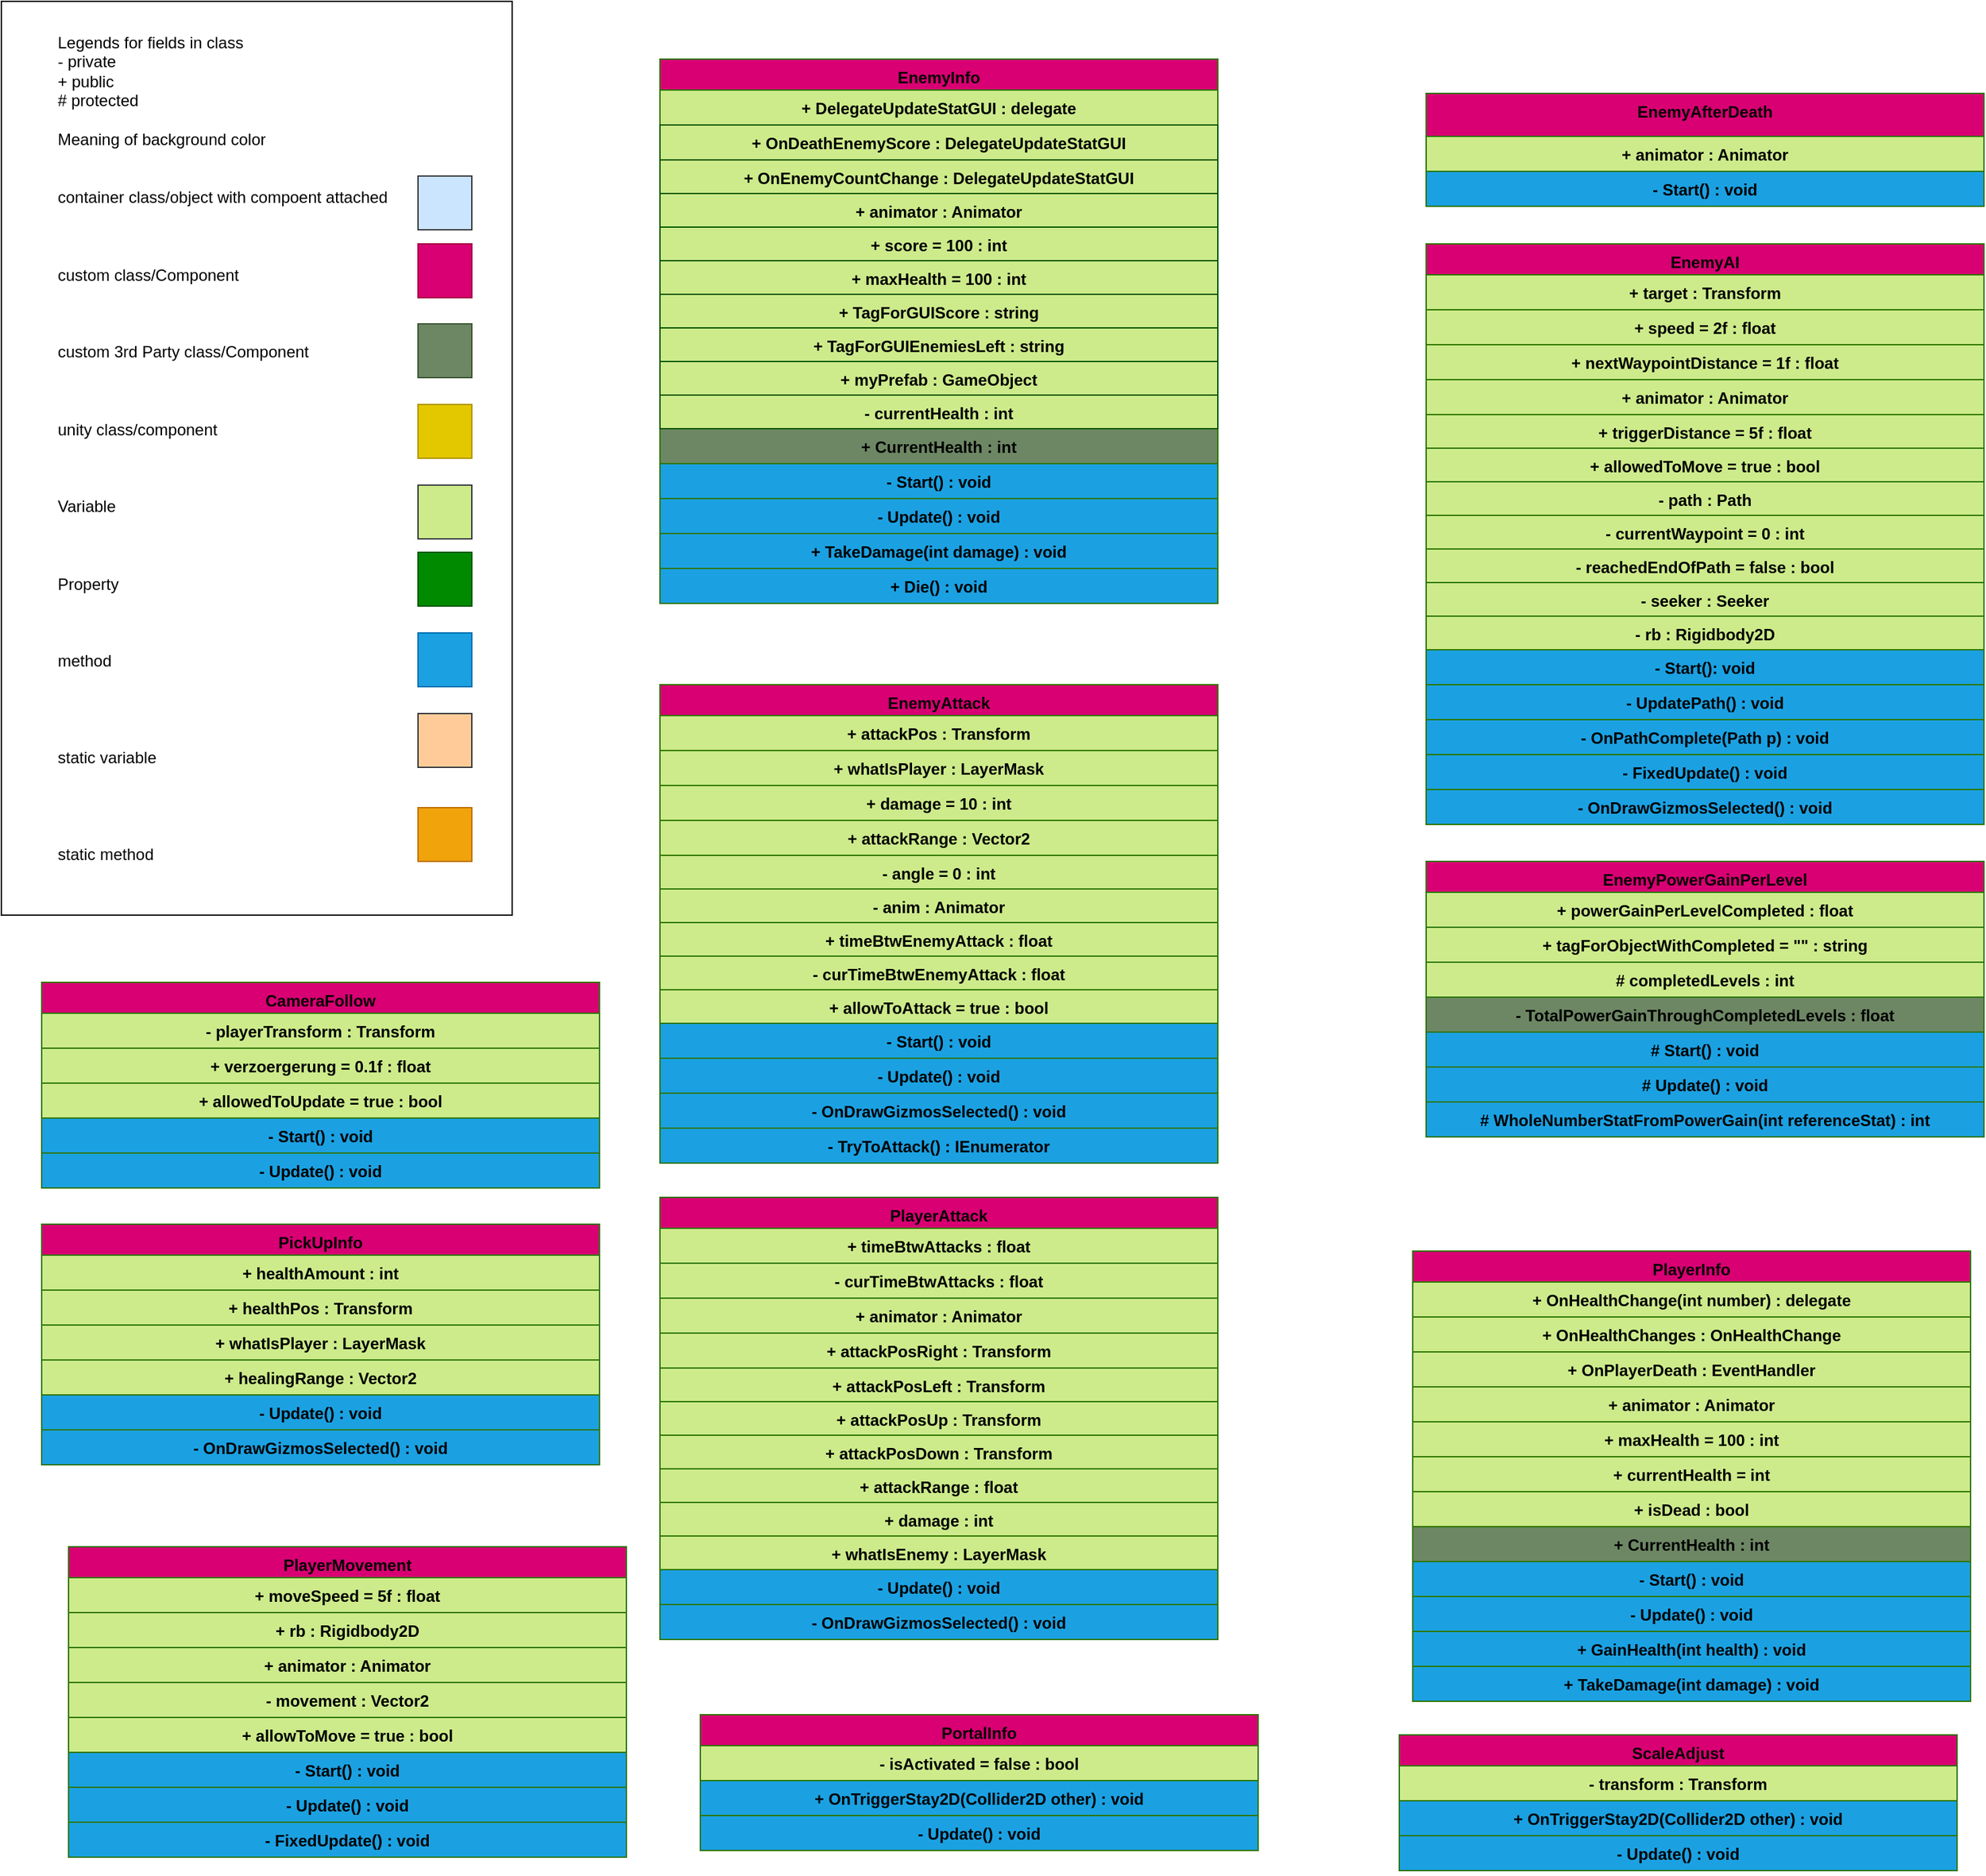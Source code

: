 <mxfile version="13.3.9" type="device"><diagram id="C5RBs43oDa-KdzZeNtuy" name="Page-1"><mxGraphModel dx="1422" dy="822" grid="1" gridSize="10" guides="1" tooltips="1" connect="1" arrows="1" fold="1" page="1" pageScale="1" pageWidth="827" pageHeight="1169" math="0" shadow="0"><root><mxCell id="WIyWlLk6GJQsqaUBKTNV-0"/><mxCell id="WIyWlLk6GJQsqaUBKTNV-1" parent="WIyWlLk6GJQsqaUBKTNV-0"/><mxCell id="g12nD_s7neF1TPHQe0_h-0" value="&lt;blockquote style=&quot;margin: 0 0 0 40px ; border: none ; padding: 0px&quot;&gt;&lt;div&gt;&lt;span&gt;Legends for fields in class&lt;/span&gt;&lt;/div&gt;&lt;div&gt;&lt;span&gt;- private&lt;/span&gt;&lt;/div&gt;&lt;div&gt;&lt;span&gt;+ public&lt;/span&gt;&lt;/div&gt;&lt;div&gt;&lt;span&gt;# protected&lt;/span&gt;&lt;/div&gt;&lt;div&gt;&lt;span&gt;&lt;br&gt;&lt;/span&gt;&lt;/div&gt;&lt;div&gt;&lt;span&gt;Meaning of background color&lt;/span&gt;&lt;/div&gt;&lt;div&gt;&lt;span&gt;&lt;br&gt;&lt;/span&gt;&lt;/div&gt;&lt;div&gt;&lt;br&gt;&lt;/div&gt;&lt;div&gt;container class/object with compoent attached&lt;/div&gt;&lt;div&gt;&lt;span&gt;&lt;br&gt;&lt;/span&gt;&lt;/div&gt;&lt;div&gt;&lt;span&gt;&lt;br&gt;&lt;/span&gt;&lt;/div&gt;&lt;div&gt;&lt;span&gt;&lt;br&gt;&lt;/span&gt;&lt;/div&gt;&lt;div&gt;&lt;span&gt;custom class/Component&lt;/span&gt;&lt;/div&gt;&lt;div&gt;&lt;span&gt;&lt;br&gt;&lt;/span&gt;&lt;/div&gt;&lt;div&gt;&lt;span&gt;&lt;br&gt;&lt;/span&gt;&lt;/div&gt;&lt;div&gt;&lt;span&gt;&lt;br&gt;&lt;/span&gt;&lt;/div&gt;&lt;div&gt;&lt;span&gt;custom 3rd Party class/Component&lt;/span&gt;&lt;/div&gt;&lt;div&gt;&lt;span&gt;&lt;br&gt;&lt;/span&gt;&lt;/div&gt;&lt;div&gt;&lt;span&gt;&lt;br&gt;&lt;/span&gt;&lt;/div&gt;&lt;div&gt;&lt;span&gt;&lt;br&gt;&lt;/span&gt;&lt;/div&gt;&lt;div&gt;&lt;span&gt;unity class/component&lt;/span&gt;&lt;/div&gt;&lt;div&gt;&lt;span&gt;&lt;br&gt;&lt;/span&gt;&lt;/div&gt;&lt;div&gt;&lt;span&gt;&lt;br&gt;&lt;/span&gt;&lt;/div&gt;&lt;div&gt;&lt;span&gt;&lt;br&gt;&lt;/span&gt;&lt;/div&gt;&lt;div&gt;&lt;span&gt;Variable&lt;/span&gt;&lt;/div&gt;&lt;div&gt;&lt;span&gt;&lt;br&gt;&lt;/span&gt;&lt;/div&gt;&lt;div&gt;&lt;span&gt;&lt;br&gt;&lt;/span&gt;&lt;/div&gt;&lt;div&gt;&lt;span&gt;&lt;br&gt;&lt;/span&gt;&lt;/div&gt;&lt;div&gt;&lt;span&gt;Property&lt;/span&gt;&lt;/div&gt;&lt;div&gt;&lt;span&gt;&lt;br&gt;&lt;/span&gt;&lt;/div&gt;&lt;div&gt;&lt;span&gt;&lt;br&gt;&lt;/span&gt;&lt;/div&gt;&lt;div&gt;&lt;span&gt;&lt;br&gt;&lt;/span&gt;&lt;/div&gt;&lt;div&gt;&lt;span&gt;method&lt;/span&gt;&lt;/div&gt;&lt;div&gt;&lt;span&gt;&lt;br&gt;&lt;/span&gt;&lt;/div&gt;&lt;div&gt;&lt;span&gt;&lt;br&gt;&lt;/span&gt;&lt;/div&gt;&lt;div&gt;&lt;span&gt;&lt;br&gt;&lt;/span&gt;&lt;/div&gt;&lt;div&gt;&lt;span&gt;&lt;br&gt;&lt;/span&gt;&lt;/div&gt;&lt;div&gt;static variable&lt;/div&gt;&lt;div&gt;&lt;br&gt;&lt;/div&gt;&lt;div&gt;&lt;br&gt;&lt;/div&gt;&lt;div&gt;&lt;br&gt;&lt;/div&gt;&lt;div&gt;&lt;br&gt;&lt;/div&gt;&lt;div&gt;&lt;span&gt;static method&lt;/span&gt;&lt;/div&gt;&lt;/blockquote&gt;&lt;div&gt;&lt;br&gt;&lt;/div&gt;" style="rounded=0;whiteSpace=wrap;html=1;align=left;" parent="WIyWlLk6GJQsqaUBKTNV-1" vertex="1"><mxGeometry x="30" y="40" width="380" height="680" as="geometry"/></mxCell><mxCell id="g12nD_s7neF1TPHQe0_h-1" value="" style="rounded=0;whiteSpace=wrap;html=1;fillColor=#d80073;strokeColor=#A50040;fontColor=#ffffff;" parent="WIyWlLk6GJQsqaUBKTNV-1" vertex="1"><mxGeometry x="340" y="220.5" width="40" height="40" as="geometry"/></mxCell><mxCell id="g12nD_s7neF1TPHQe0_h-2" value="" style="rounded=0;whiteSpace=wrap;html=1;fillColor=#cdeb8b;strokeColor=#36393d;" parent="WIyWlLk6GJQsqaUBKTNV-1" vertex="1"><mxGeometry x="340" y="400" width="40" height="40" as="geometry"/></mxCell><mxCell id="g12nD_s7neF1TPHQe0_h-3" value="" style="rounded=0;whiteSpace=wrap;html=1;fillColor=#008a00;strokeColor=#005700;fontColor=#ffffff;" parent="WIyWlLk6GJQsqaUBKTNV-1" vertex="1"><mxGeometry x="340" y="450" width="40" height="40" as="geometry"/></mxCell><mxCell id="g12nD_s7neF1TPHQe0_h-4" value="" style="rounded=0;whiteSpace=wrap;html=1;fillColor=#1ba1e2;strokeColor=#006EAF;fontColor=#ffffff;" parent="WIyWlLk6GJQsqaUBKTNV-1" vertex="1"><mxGeometry x="340" y="510" width="40" height="40" as="geometry"/></mxCell><mxCell id="g12nD_s7neF1TPHQe0_h-5" value="" style="rounded=0;whiteSpace=wrap;html=1;fillColor=#ffcc99;strokeColor=#36393d;" parent="WIyWlLk6GJQsqaUBKTNV-1" vertex="1"><mxGeometry x="340" y="570" width="40" height="40" as="geometry"/></mxCell><mxCell id="g12nD_s7neF1TPHQe0_h-6" value="" style="rounded=0;whiteSpace=wrap;html=1;fillColor=#f0a30a;strokeColor=#BD7000;fontColor=#ffffff;" parent="WIyWlLk6GJQsqaUBKTNV-1" vertex="1"><mxGeometry x="340" y="640" width="40" height="40" as="geometry"/></mxCell><mxCell id="g12nD_s7neF1TPHQe0_h-9" value="" style="rounded=0;whiteSpace=wrap;html=1;fillColor=#6D8764;strokeColor=#3A5431;fontColor=#ffffff;" parent="WIyWlLk6GJQsqaUBKTNV-1" vertex="1"><mxGeometry x="340" y="280" width="40" height="40" as="geometry"/></mxCell><mxCell id="g12nD_s7neF1TPHQe0_h-10" value="" style="rounded=0;whiteSpace=wrap;html=1;fillColor=#e3c800;strokeColor=#B09500;fontColor=#ffffff;" parent="WIyWlLk6GJQsqaUBKTNV-1" vertex="1"><mxGeometry x="340" y="340" width="40" height="40" as="geometry"/></mxCell><mxCell id="g12nD_s7neF1TPHQe0_h-11" value="" style="rounded=0;whiteSpace=wrap;html=1;fillColor=#cce5ff;strokeColor=#36393d;" parent="WIyWlLk6GJQsqaUBKTNV-1" vertex="1"><mxGeometry x="340" y="170" width="40" height="40" as="geometry"/></mxCell><mxCell id="g12nD_s7neF1TPHQe0_h-20" value="Atttached to&amp;nbsp;" style="edgeStyle=orthogonalEdgeStyle;rounded=0;orthogonalLoop=1;jettySize=auto;html=1;exitX=0.5;exitY=0;exitDx=0;exitDy=0;fontColor=#000000;align=center;verticalAlign=top;" parent="WIyWlLk6GJQsqaUBKTNV-1" edge="1"><mxGeometry relative="1" as="geometry"><mxPoint x="540" y="190" as="sourcePoint"/></mxGeometry></mxCell><mxCell id="g12nD_s7neF1TPHQe0_h-32" value="Atttached to&amp;nbsp;" style="edgeStyle=orthogonalEdgeStyle;rounded=0;orthogonalLoop=1;jettySize=auto;html=1;entryX=0.813;entryY=1;entryDx=0;entryDy=0;entryPerimeter=0;fontColor=#000000;align=center;verticalAlign=top;" parent="WIyWlLk6GJQsqaUBKTNV-1" edge="1"><mxGeometry relative="1" as="geometry"><Array as="points"><mxPoint x="750" y="145"/><mxPoint x="680" y="145"/></Array><mxPoint x="750" y="200" as="sourcePoint"/></mxGeometry></mxCell><mxCell id="-wp-ch0PzZDuyKG5N9SE-5" value="EnemyInfo" style="swimlane;fontStyle=1;childLayout=stackLayout;horizontal=1;fillColor=#D80073;horizontalStack=0;resizeParent=1;resizeParentMax=0;resizeLast=0;collapsible=1;marginBottom=0;fontColor=#000000;align=center;verticalAlign=top;strokeColor=#2D7600;gradientColor=none;spacingLeft=4;spacingRight=4;" parent="WIyWlLk6GJQsqaUBKTNV-1" vertex="1"><mxGeometry x="520" y="83" width="415" height="100" as="geometry"><mxRectangle x="520" y="83" width="100" height="23" as="alternateBounds"/></mxGeometry></mxCell><mxCell id="-wp-ch0PzZDuyKG5N9SE-6" value="+ DelegateUpdateStatGUI : delegate" style="text;strokeColor=#2D7600;fillColor=#CDEB8B;align=center;verticalAlign=top;spacingLeft=4;spacingRight=4;overflow=hidden;rotatable=0;points=[[0,0.5],[1,0.5]];portConstraint=eastwest;fontColor=#000000;fontStyle=1" parent="-wp-ch0PzZDuyKG5N9SE-5" vertex="1"><mxGeometry y="23" width="415" height="26" as="geometry"/></mxCell><mxCell id="-wp-ch0PzZDuyKG5N9SE-7" value="+ OnDeathEnemyScore : DelegateUpdateStatGUI" style="text;strokeColor=#005700;fillColor=#CDEB8B;align=center;verticalAlign=top;spacingLeft=4;spacingRight=4;overflow=hidden;rotatable=0;points=[[0,0.5],[1,0.5]];portConstraint=eastwest;fontColor=#000000;fontStyle=1" parent="-wp-ch0PzZDuyKG5N9SE-5" vertex="1"><mxGeometry y="49" width="415" height="26" as="geometry"/></mxCell><mxCell id="-wp-ch0PzZDuyKG5N9SE-8" value="+ OnEnemyCountChange : DelegateUpdateStatGUI" style="text;strokeColor=#005700;fillColor=#CDEB8B;align=center;verticalAlign=top;spacingLeft=4;spacingRight=4;overflow=hidden;rotatable=0;points=[[0,0.5],[1,0.5]];portConstraint=eastwest;fontColor=#000000;fontStyle=1" parent="-wp-ch0PzZDuyKG5N9SE-5" vertex="1"><mxGeometry y="75" width="415" height="25" as="geometry"/></mxCell><mxCell id="-wp-ch0PzZDuyKG5N9SE-9" value="+ CurrentHealth : int" style="text;strokeColor=#2D7600;align=center;verticalAlign=top;spacingLeft=4;spacingRight=4;overflow=hidden;rotatable=0;points=[[0,0.5],[1,0.5]];portConstraint=eastwest;fontColor=#000000;fontStyle=1;fillColor=#6D8764;" parent="WIyWlLk6GJQsqaUBKTNV-1" vertex="1"><mxGeometry x="520" y="358" width="415" height="26" as="geometry"/></mxCell><mxCell id="ZL1Wda4p9aBYzEAqYzsK-0" value="+ animator : Animator" style="text;strokeColor=#005700;fillColor=#CDEB8B;align=center;verticalAlign=top;spacingLeft=4;spacingRight=4;overflow=hidden;rotatable=0;points=[[0,0.5],[1,0.5]];portConstraint=eastwest;fontColor=#000000;fontStyle=1" vertex="1" parent="WIyWlLk6GJQsqaUBKTNV-1"><mxGeometry x="520" y="183" width="415" height="25" as="geometry"/></mxCell><mxCell id="ZL1Wda4p9aBYzEAqYzsK-1" value="+ score = 100 : int" style="text;strokeColor=#005700;fillColor=#CDEB8B;align=center;verticalAlign=top;spacingLeft=4;spacingRight=4;overflow=hidden;rotatable=0;points=[[0,0.5],[1,0.5]];portConstraint=eastwest;fontColor=#000000;fontStyle=1" vertex="1" parent="WIyWlLk6GJQsqaUBKTNV-1"><mxGeometry x="520" y="208" width="415" height="25" as="geometry"/></mxCell><mxCell id="-wp-ch0PzZDuyKG5N9SE-43" value="EnemyAI" style="swimlane;fontStyle=1;childLayout=stackLayout;horizontal=1;fillColor=#D80073;horizontalStack=0;resizeParent=1;resizeParentMax=0;resizeLast=0;collapsible=1;marginBottom=0;fontColor=#000000;align=center;verticalAlign=top;strokeColor=#2D7600;gradientColor=none;spacingLeft=4;spacingRight=4;" parent="WIyWlLk6GJQsqaUBKTNV-1" vertex="1"><mxGeometry x="1090" y="220.5" width="415" height="152" as="geometry"/></mxCell><mxCell id="-wp-ch0PzZDuyKG5N9SE-44" value="+ target : Transform" style="text;strokeColor=#2D7600;fillColor=#CDEB8B;align=center;verticalAlign=top;spacingLeft=4;spacingRight=4;overflow=hidden;rotatable=0;points=[[0,0.5],[1,0.5]];portConstraint=eastwest;fontColor=#000000;fontStyle=1" parent="-wp-ch0PzZDuyKG5N9SE-43" vertex="1"><mxGeometry y="23" width="415" height="26" as="geometry"/></mxCell><mxCell id="-wp-ch0PzZDuyKG5N9SE-45" value="+ speed = 2f : float" style="text;strokeColor=#2D7600;fillColor=#CDEB8B;align=center;verticalAlign=top;spacingLeft=4;spacingRight=4;overflow=hidden;rotatable=0;points=[[0,0.5],[1,0.5]];portConstraint=eastwest;fontColor=#000000;fontStyle=1" parent="-wp-ch0PzZDuyKG5N9SE-43" vertex="1"><mxGeometry y="49" width="415" height="26" as="geometry"/></mxCell><mxCell id="-wp-ch0PzZDuyKG5N9SE-49" value="+ nextWaypointDistance = 1f : float" style="text;strokeColor=#2D7600;fillColor=#CDEB8B;align=center;verticalAlign=top;spacingLeft=4;spacingRight=4;overflow=hidden;rotatable=0;points=[[0,0.5],[1,0.5]];portConstraint=eastwest;fontColor=#000000;fontStyle=1" parent="-wp-ch0PzZDuyKG5N9SE-43" vertex="1"><mxGeometry y="75" width="415" height="26" as="geometry"/></mxCell><mxCell id="-wp-ch0PzZDuyKG5N9SE-50" value="+ animator : Animator" style="text;strokeColor=#2D7600;fillColor=#CDEB8B;align=center;verticalAlign=top;spacingLeft=4;spacingRight=4;overflow=hidden;rotatable=0;points=[[0,0.5],[1,0.5]];portConstraint=eastwest;fontColor=#000000;fontStyle=1" parent="-wp-ch0PzZDuyKG5N9SE-43" vertex="1"><mxGeometry y="101" width="415" height="26" as="geometry"/></mxCell><mxCell id="-wp-ch0PzZDuyKG5N9SE-51" value="+ triggerDistance = 5f : float" style="text;strokeColor=#2D7600;fillColor=#CDEB8B;align=center;verticalAlign=top;spacingLeft=4;spacingRight=4;overflow=hidden;rotatable=0;points=[[0,0.5],[1,0.5]];portConstraint=eastwest;fontColor=#000000;fontStyle=1" parent="-wp-ch0PzZDuyKG5N9SE-43" vertex="1"><mxGeometry y="127" width="415" height="25" as="geometry"/></mxCell><mxCell id="ZL1Wda4p9aBYzEAqYzsK-2" value="+ maxHealth = 100 : int" style="text;strokeColor=#005700;fillColor=#CDEB8B;align=center;verticalAlign=top;spacingLeft=4;spacingRight=4;overflow=hidden;rotatable=0;points=[[0,0.5],[1,0.5]];portConstraint=eastwest;fontColor=#000000;fontStyle=1" vertex="1" parent="WIyWlLk6GJQsqaUBKTNV-1"><mxGeometry x="520" y="233" width="415" height="25" as="geometry"/></mxCell><mxCell id="ZL1Wda4p9aBYzEAqYzsK-3" value="+ TagForGUIScore : string" style="text;strokeColor=#005700;fillColor=#CDEB8B;align=center;verticalAlign=top;spacingLeft=4;spacingRight=4;overflow=hidden;rotatable=0;points=[[0,0.5],[1,0.5]];portConstraint=eastwest;fontColor=#000000;fontStyle=1" vertex="1" parent="WIyWlLk6GJQsqaUBKTNV-1"><mxGeometry x="520" y="258" width="415" height="25" as="geometry"/></mxCell><mxCell id="ZL1Wda4p9aBYzEAqYzsK-4" value="+ TagForGUIEnemiesLeft : string" style="text;strokeColor=#005700;fillColor=#CDEB8B;align=center;verticalAlign=top;spacingLeft=4;spacingRight=4;overflow=hidden;rotatable=0;points=[[0,0.5],[1,0.5]];portConstraint=eastwest;fontColor=#000000;fontStyle=1" vertex="1" parent="WIyWlLk6GJQsqaUBKTNV-1"><mxGeometry x="520" y="283" width="415" height="25" as="geometry"/></mxCell><mxCell id="ZL1Wda4p9aBYzEAqYzsK-5" value="+ myPrefab : GameObject" style="text;strokeColor=#005700;fillColor=#CDEB8B;align=center;verticalAlign=top;spacingLeft=4;spacingRight=4;overflow=hidden;rotatable=0;points=[[0,0.5],[1,0.5]];portConstraint=eastwest;fontColor=#000000;fontStyle=1" vertex="1" parent="WIyWlLk6GJQsqaUBKTNV-1"><mxGeometry x="520" y="308" width="415" height="25" as="geometry"/></mxCell><mxCell id="ZL1Wda4p9aBYzEAqYzsK-6" value="- currentHealth : int" style="text;strokeColor=#005700;fillColor=#CDEB8B;align=center;verticalAlign=top;spacingLeft=4;spacingRight=4;overflow=hidden;rotatable=0;points=[[0,0.5],[1,0.5]];portConstraint=eastwest;fontColor=#000000;fontStyle=1" vertex="1" parent="WIyWlLk6GJQsqaUBKTNV-1"><mxGeometry x="520" y="333" width="415" height="25" as="geometry"/></mxCell><mxCell id="ZL1Wda4p9aBYzEAqYzsK-9" value="- Start() : void" style="text;strokeColor=#2D7600;fillColor=#1BA1E2;align=center;verticalAlign=top;spacingLeft=4;spacingRight=4;overflow=hidden;rotatable=0;points=[[0,0.5],[1,0.5]];portConstraint=eastwest;fontColor=#000000;fontStyle=1" vertex="1" parent="WIyWlLk6GJQsqaUBKTNV-1"><mxGeometry x="520" y="384" width="415" height="26" as="geometry"/></mxCell><mxCell id="ZL1Wda4p9aBYzEAqYzsK-10" value="- Update() : void" style="text;strokeColor=#2D7600;fillColor=#1BA1E2;align=center;verticalAlign=top;spacingLeft=4;spacingRight=4;overflow=hidden;rotatable=0;points=[[0,0.5],[1,0.5]];portConstraint=eastwest;fontColor=#000000;fontStyle=1" vertex="1" parent="WIyWlLk6GJQsqaUBKTNV-1"><mxGeometry x="520" y="410" width="415" height="26" as="geometry"/></mxCell><mxCell id="ZL1Wda4p9aBYzEAqYzsK-11" value="+ TakeDamage(int damage) : void" style="text;strokeColor=#2D7600;fillColor=#1BA1E2;align=center;verticalAlign=top;spacingLeft=4;spacingRight=4;overflow=hidden;rotatable=0;points=[[0,0.5],[1,0.5]];portConstraint=eastwest;fontColor=#000000;fontStyle=1" vertex="1" parent="WIyWlLk6GJQsqaUBKTNV-1"><mxGeometry x="520" y="436" width="415" height="26" as="geometry"/></mxCell><mxCell id="ZL1Wda4p9aBYzEAqYzsK-12" value="+ Die() : void" style="text;strokeColor=#2D7600;fillColor=#1BA1E2;align=center;verticalAlign=top;spacingLeft=4;spacingRight=4;overflow=hidden;rotatable=0;points=[[0,0.5],[1,0.5]];portConstraint=eastwest;fontColor=#000000;fontStyle=1" vertex="1" parent="WIyWlLk6GJQsqaUBKTNV-1"><mxGeometry x="520" y="462" width="415" height="26" as="geometry"/></mxCell><object label="EnemyAfterDeath" Test="" id="-wp-ch0PzZDuyKG5N9SE-19"><mxCell style="swimlane;fontStyle=1;childLayout=stackLayout;horizontal=1;fillColor=#D80073;horizontalStack=0;resizeParent=1;resizeParentMax=0;resizeLast=0;collapsible=1;marginBottom=0;fontColor=#000000;align=center;verticalAlign=top;strokeColor=#2D7600;gradientColor=none;spacingLeft=4;spacingRight=4;startSize=32;" parent="WIyWlLk6GJQsqaUBKTNV-1" vertex="1"><mxGeometry x="1090" y="108.5" width="415" height="58" as="geometry"/></mxCell></object><mxCell id="ZL1Wda4p9aBYzEAqYzsK-13" value="+ animator : Animator" style="text;strokeColor=#2D7600;fillColor=#CDEB8B;align=center;verticalAlign=top;spacingLeft=4;spacingRight=4;overflow=hidden;rotatable=0;points=[[0,0.5],[1,0.5]];portConstraint=eastwest;fontColor=#000000;fontStyle=1" vertex="1" parent="-wp-ch0PzZDuyKG5N9SE-19"><mxGeometry y="32" width="415" height="26" as="geometry"/></mxCell><mxCell id="-wp-ch0PzZDuyKG5N9SE-20" value="- Start() : void" style="text;strokeColor=#2D7600;fillColor=#1BA1E2;align=center;verticalAlign=top;spacingLeft=4;spacingRight=4;overflow=hidden;rotatable=0;points=[[0,0.5],[1,0.5]];portConstraint=eastwest;fontColor=#000000;fontStyle=1" parent="WIyWlLk6GJQsqaUBKTNV-1" vertex="1"><mxGeometry x="1090" y="166.5" width="415" height="26" as="geometry"/></mxCell><mxCell id="-wp-ch0PzZDuyKG5N9SE-53" value="- FixedUpdate() : void" style="text;strokeColor=#2D7600;fillColor=#1BA1E2;align=center;verticalAlign=top;spacingLeft=4;spacingRight=4;overflow=hidden;rotatable=0;points=[[0,0.5],[1,0.5]];portConstraint=eastwest;fontColor=#000000;fontStyle=1" parent="WIyWlLk6GJQsqaUBKTNV-1" vertex="1"><mxGeometry x="1090" y="600.5" width="415" height="26" as="geometry"/></mxCell><mxCell id="ZL1Wda4p9aBYzEAqYzsK-17" value="+ allowedToMove = true : bool" style="text;strokeColor=#2D7600;fillColor=#CDEB8B;align=center;verticalAlign=top;spacingLeft=4;spacingRight=4;overflow=hidden;rotatable=0;points=[[0,0.5],[1,0.5]];portConstraint=eastwest;fontColor=#000000;fontStyle=1" vertex="1" parent="WIyWlLk6GJQsqaUBKTNV-1"><mxGeometry x="1090" y="372.5" width="415" height="25" as="geometry"/></mxCell><mxCell id="ZL1Wda4p9aBYzEAqYzsK-18" value="- currentWaypoint = 0 : int" style="text;strokeColor=#2D7600;fillColor=#CDEB8B;align=center;verticalAlign=top;spacingLeft=4;spacingRight=4;overflow=hidden;rotatable=0;points=[[0,0.5],[1,0.5]];portConstraint=eastwest;fontColor=#000000;fontStyle=1" vertex="1" parent="WIyWlLk6GJQsqaUBKTNV-1"><mxGeometry x="1090" y="422.5" width="415" height="25" as="geometry"/></mxCell><mxCell id="ZL1Wda4p9aBYzEAqYzsK-19" value="- path : Path" style="text;strokeColor=#2D7600;fillColor=#CDEB8B;align=center;verticalAlign=top;spacingLeft=4;spacingRight=4;overflow=hidden;rotatable=0;points=[[0,0.5],[1,0.5]];portConstraint=eastwest;fontColor=#000000;fontStyle=1" vertex="1" parent="WIyWlLk6GJQsqaUBKTNV-1"><mxGeometry x="1090" y="397.5" width="415" height="25" as="geometry"/></mxCell><mxCell id="ZL1Wda4p9aBYzEAqYzsK-20" value="- reachedEndOfPath = false : bool" style="text;strokeColor=#2D7600;fillColor=#CDEB8B;align=center;verticalAlign=top;spacingLeft=4;spacingRight=4;overflow=hidden;rotatable=0;points=[[0,0.5],[1,0.5]];portConstraint=eastwest;fontColor=#000000;fontStyle=1" vertex="1" parent="WIyWlLk6GJQsqaUBKTNV-1"><mxGeometry x="1090" y="447.5" width="415" height="25" as="geometry"/></mxCell><mxCell id="ZL1Wda4p9aBYzEAqYzsK-21" value="- seeker : Seeker" style="text;strokeColor=#2D7600;fillColor=#CDEB8B;align=center;verticalAlign=top;spacingLeft=4;spacingRight=4;overflow=hidden;rotatable=0;points=[[0,0.5],[1,0.5]];portConstraint=eastwest;fontColor=#000000;fontStyle=1" vertex="1" parent="WIyWlLk6GJQsqaUBKTNV-1"><mxGeometry x="1090" y="472.5" width="415" height="25" as="geometry"/></mxCell><mxCell id="ZL1Wda4p9aBYzEAqYzsK-22" value="- rb : Rigidbody2D" style="text;strokeColor=#2D7600;fillColor=#CDEB8B;align=center;verticalAlign=top;spacingLeft=4;spacingRight=4;overflow=hidden;rotatable=0;points=[[0,0.5],[1,0.5]];portConstraint=eastwest;fontColor=#000000;fontStyle=1" vertex="1" parent="WIyWlLk6GJQsqaUBKTNV-1"><mxGeometry x="1090" y="497.5" width="415" height="25" as="geometry"/></mxCell><mxCell id="ZL1Wda4p9aBYzEAqYzsK-23" value="- Start(): void" style="text;strokeColor=#2D7600;fillColor=#1BA1E2;align=center;verticalAlign=top;spacingLeft=4;spacingRight=4;overflow=hidden;rotatable=0;points=[[0,0.5],[1,0.5]];portConstraint=eastwest;fontColor=#000000;fontStyle=1" vertex="1" parent="WIyWlLk6GJQsqaUBKTNV-1"><mxGeometry x="1090" y="522.5" width="415" height="26" as="geometry"/></mxCell><mxCell id="ZL1Wda4p9aBYzEAqYzsK-24" value="- UpdatePath() : void" style="text;strokeColor=#2D7600;fillColor=#1BA1E2;align=center;verticalAlign=top;spacingLeft=4;spacingRight=4;overflow=hidden;rotatable=0;points=[[0,0.5],[1,0.5]];portConstraint=eastwest;fontColor=#000000;fontStyle=1" vertex="1" parent="WIyWlLk6GJQsqaUBKTNV-1"><mxGeometry x="1090" y="548.5" width="415" height="26" as="geometry"/></mxCell><mxCell id="ZL1Wda4p9aBYzEAqYzsK-25" value="- OnPathComplete(Path p) : void" style="text;strokeColor=#2D7600;fillColor=#1BA1E2;align=center;verticalAlign=top;spacingLeft=4;spacingRight=4;overflow=hidden;rotatable=0;points=[[0,0.5],[1,0.5]];portConstraint=eastwest;fontColor=#000000;fontStyle=1" vertex="1" parent="WIyWlLk6GJQsqaUBKTNV-1"><mxGeometry x="1090" y="574.5" width="415" height="26" as="geometry"/></mxCell><mxCell id="ZL1Wda4p9aBYzEAqYzsK-26" value="- OnDrawGizmosSelected() : void" style="text;strokeColor=#2D7600;fillColor=#1BA1E2;align=center;verticalAlign=top;spacingLeft=4;spacingRight=4;overflow=hidden;rotatable=0;points=[[0,0.5],[1,0.5]];portConstraint=eastwest;fontColor=#000000;fontStyle=1" vertex="1" parent="WIyWlLk6GJQsqaUBKTNV-1"><mxGeometry x="1090" y="626.5" width="415" height="26" as="geometry"/></mxCell><mxCell id="ZL1Wda4p9aBYzEAqYzsK-30" value="EnemyAttack" style="swimlane;fontStyle=1;childLayout=stackLayout;horizontal=1;fillColor=#D80073;horizontalStack=0;resizeParent=1;resizeParentMax=0;resizeLast=0;collapsible=1;marginBottom=0;fontColor=#000000;align=center;verticalAlign=top;strokeColor=#2D7600;gradientColor=none;spacingLeft=4;spacingRight=4;" vertex="1" parent="WIyWlLk6GJQsqaUBKTNV-1"><mxGeometry x="520" y="548.5" width="415" height="356" as="geometry"/></mxCell><mxCell id="ZL1Wda4p9aBYzEAqYzsK-31" value="+ attackPos : Transform" style="text;strokeColor=#2D7600;fillColor=#CDEB8B;align=center;verticalAlign=top;spacingLeft=4;spacingRight=4;overflow=hidden;rotatable=0;points=[[0,0.5],[1,0.5]];portConstraint=eastwest;fontColor=#000000;fontStyle=1" vertex="1" parent="ZL1Wda4p9aBYzEAqYzsK-30"><mxGeometry y="23" width="415" height="26" as="geometry"/></mxCell><mxCell id="ZL1Wda4p9aBYzEAqYzsK-32" value="+ whatIsPlayer : LayerMask" style="text;strokeColor=#2D7600;fillColor=#CDEB8B;align=center;verticalAlign=top;spacingLeft=4;spacingRight=4;overflow=hidden;rotatable=0;points=[[0,0.5],[1,0.5]];portConstraint=eastwest;fontColor=#000000;fontStyle=1" vertex="1" parent="ZL1Wda4p9aBYzEAqYzsK-30"><mxGeometry y="49" width="415" height="26" as="geometry"/></mxCell><mxCell id="ZL1Wda4p9aBYzEAqYzsK-33" value="+ damage = 10 : int" style="text;strokeColor=#2D7600;fillColor=#CDEB8B;align=center;verticalAlign=top;spacingLeft=4;spacingRight=4;overflow=hidden;rotatable=0;points=[[0,0.5],[1,0.5]];portConstraint=eastwest;fontColor=#000000;fontStyle=1" vertex="1" parent="ZL1Wda4p9aBYzEAqYzsK-30"><mxGeometry y="75" width="415" height="26" as="geometry"/></mxCell><mxCell id="ZL1Wda4p9aBYzEAqYzsK-34" value="+ attackRange : Vector2" style="text;strokeColor=#2D7600;fillColor=#CDEB8B;align=center;verticalAlign=top;spacingLeft=4;spacingRight=4;overflow=hidden;rotatable=0;points=[[0,0.5],[1,0.5]];portConstraint=eastwest;fontColor=#000000;fontStyle=1" vertex="1" parent="ZL1Wda4p9aBYzEAqYzsK-30"><mxGeometry y="101" width="415" height="26" as="geometry"/></mxCell><mxCell id="ZL1Wda4p9aBYzEAqYzsK-35" value="- angle = 0 : int" style="text;strokeColor=#2D7600;fillColor=#CDEB8B;align=center;verticalAlign=top;spacingLeft=4;spacingRight=4;overflow=hidden;rotatable=0;points=[[0,0.5],[1,0.5]];portConstraint=eastwest;fontColor=#000000;fontStyle=1" vertex="1" parent="ZL1Wda4p9aBYzEAqYzsK-30"><mxGeometry y="127" width="415" height="25" as="geometry"/></mxCell><mxCell id="ZL1Wda4p9aBYzEAqYzsK-37" value="- anim : Animator" style="text;strokeColor=#2D7600;fillColor=#CDEB8B;align=center;verticalAlign=top;spacingLeft=4;spacingRight=4;overflow=hidden;rotatable=0;points=[[0,0.5],[1,0.5]];portConstraint=eastwest;fontColor=#000000;fontStyle=1" vertex="1" parent="ZL1Wda4p9aBYzEAqYzsK-30"><mxGeometry y="152" width="415" height="25" as="geometry"/></mxCell><mxCell id="ZL1Wda4p9aBYzEAqYzsK-42" value="+ timeBtwEnemyAttack : float" style="text;strokeColor=#2D7600;fillColor=#CDEB8B;align=center;verticalAlign=top;spacingLeft=4;spacingRight=4;overflow=hidden;rotatable=0;points=[[0,0.5],[1,0.5]];portConstraint=eastwest;fontColor=#000000;fontStyle=1" vertex="1" parent="ZL1Wda4p9aBYzEAqYzsK-30"><mxGeometry y="177" width="415" height="25" as="geometry"/></mxCell><mxCell id="ZL1Wda4p9aBYzEAqYzsK-41" value="- curTimeBtwEnemyAttack : float" style="text;strokeColor=#2D7600;fillColor=#CDEB8B;align=center;verticalAlign=top;spacingLeft=4;spacingRight=4;overflow=hidden;rotatable=0;points=[[0,0.5],[1,0.5]];portConstraint=eastwest;fontColor=#000000;fontStyle=1" vertex="1" parent="ZL1Wda4p9aBYzEAqYzsK-30"><mxGeometry y="202" width="415" height="25" as="geometry"/></mxCell><mxCell id="ZL1Wda4p9aBYzEAqYzsK-40" value="+ allowToAttack = true : bool" style="text;strokeColor=#2D7600;fillColor=#CDEB8B;align=center;verticalAlign=top;spacingLeft=4;spacingRight=4;overflow=hidden;rotatable=0;points=[[0,0.5],[1,0.5]];portConstraint=eastwest;fontColor=#000000;fontStyle=1" vertex="1" parent="ZL1Wda4p9aBYzEAqYzsK-30"><mxGeometry y="227" width="415" height="25" as="geometry"/></mxCell><mxCell id="ZL1Wda4p9aBYzEAqYzsK-36" value="- Start() : void" style="text;strokeColor=#2D7600;fillColor=#1BA1E2;align=center;verticalAlign=top;spacingLeft=4;spacingRight=4;overflow=hidden;rotatable=0;points=[[0,0.5],[1,0.5]];portConstraint=eastwest;fontColor=#000000;fontStyle=1" vertex="1" parent="ZL1Wda4p9aBYzEAqYzsK-30"><mxGeometry y="252" width="415" height="26" as="geometry"/></mxCell><mxCell id="ZL1Wda4p9aBYzEAqYzsK-46" value="- Update() : void" style="text;strokeColor=#2D7600;fillColor=#1BA1E2;align=center;verticalAlign=top;spacingLeft=4;spacingRight=4;overflow=hidden;rotatable=0;points=[[0,0.5],[1,0.5]];portConstraint=eastwest;fontColor=#000000;fontStyle=1" vertex="1" parent="ZL1Wda4p9aBYzEAqYzsK-30"><mxGeometry y="278" width="415" height="26" as="geometry"/></mxCell><mxCell id="ZL1Wda4p9aBYzEAqYzsK-43" value="- OnDrawGizmosSelected() : void" style="text;strokeColor=#2D7600;fillColor=#1BA1E2;align=center;verticalAlign=top;spacingLeft=4;spacingRight=4;overflow=hidden;rotatable=0;points=[[0,0.5],[1,0.5]];portConstraint=eastwest;fontColor=#000000;fontStyle=1" vertex="1" parent="ZL1Wda4p9aBYzEAqYzsK-30"><mxGeometry y="304" width="415" height="26" as="geometry"/></mxCell><mxCell id="ZL1Wda4p9aBYzEAqYzsK-44" value="- TryToAttack() : IEnumerator" style="text;strokeColor=#2D7600;fillColor=#1BA1E2;align=center;verticalAlign=top;spacingLeft=4;spacingRight=4;overflow=hidden;rotatable=0;points=[[0,0.5],[1,0.5]];portConstraint=eastwest;fontColor=#000000;fontStyle=1" vertex="1" parent="ZL1Wda4p9aBYzEAqYzsK-30"><mxGeometry y="330" width="415" height="26" as="geometry"/></mxCell><mxCell id="ZL1Wda4p9aBYzEAqYzsK-61" value="CameraFollow" style="swimlane;fontStyle=1;childLayout=stackLayout;horizontal=1;fillColor=#D80073;horizontalStack=0;resizeParent=1;resizeParentMax=0;resizeLast=0;collapsible=1;marginBottom=0;fontColor=#000000;align=center;verticalAlign=top;strokeColor=#2D7600;gradientColor=none;spacingLeft=4;spacingRight=4;" vertex="1" parent="WIyWlLk6GJQsqaUBKTNV-1"><mxGeometry x="60" y="770" width="415" height="153" as="geometry"/></mxCell><mxCell id="ZL1Wda4p9aBYzEAqYzsK-62" value="- playerTransform : Transform" style="text;strokeColor=#2D7600;fillColor=#CDEB8B;align=center;verticalAlign=top;spacingLeft=4;spacingRight=4;overflow=hidden;rotatable=0;points=[[0,0.5],[1,0.5]];portConstraint=eastwest;fontColor=#000000;fontStyle=1" vertex="1" parent="ZL1Wda4p9aBYzEAqYzsK-61"><mxGeometry y="23" width="415" height="26" as="geometry"/></mxCell><mxCell id="ZL1Wda4p9aBYzEAqYzsK-63" value="+ verzoergerung = 0.1f : float" style="text;strokeColor=#2D7600;fillColor=#CDEB8B;align=center;verticalAlign=top;spacingLeft=4;spacingRight=4;overflow=hidden;rotatable=0;points=[[0,0.5],[1,0.5]];portConstraint=eastwest;fontColor=#000000;fontStyle=1" vertex="1" parent="ZL1Wda4p9aBYzEAqYzsK-61"><mxGeometry y="49" width="415" height="26" as="geometry"/></mxCell><mxCell id="ZL1Wda4p9aBYzEAqYzsK-64" value="+ allowedToUpdate = true : bool" style="text;strokeColor=#2D7600;fillColor=#CDEB8B;align=center;verticalAlign=top;spacingLeft=4;spacingRight=4;overflow=hidden;rotatable=0;points=[[0,0.5],[1,0.5]];portConstraint=eastwest;fontColor=#000000;fontStyle=1" vertex="1" parent="ZL1Wda4p9aBYzEAqYzsK-61"><mxGeometry y="75" width="415" height="26" as="geometry"/></mxCell><mxCell id="ZL1Wda4p9aBYzEAqYzsK-66" value="- Start() : void" style="text;strokeColor=#2D7600;fillColor=#1BA1E2;align=center;verticalAlign=top;spacingLeft=4;spacingRight=4;overflow=hidden;rotatable=0;points=[[0,0.5],[1,0.5]];portConstraint=eastwest;fontColor=#000000;fontStyle=1" vertex="1" parent="ZL1Wda4p9aBYzEAqYzsK-61"><mxGeometry y="101" width="415" height="26" as="geometry"/></mxCell><mxCell id="ZL1Wda4p9aBYzEAqYzsK-67" value="- Update() : void" style="text;strokeColor=#2D7600;fillColor=#1BA1E2;align=center;verticalAlign=top;spacingLeft=4;spacingRight=4;overflow=hidden;rotatable=0;points=[[0,0.5],[1,0.5]];portConstraint=eastwest;fontColor=#000000;fontStyle=1" vertex="1" parent="ZL1Wda4p9aBYzEAqYzsK-61"><mxGeometry y="127" width="415" height="26" as="geometry"/></mxCell><mxCell id="ZL1Wda4p9aBYzEAqYzsK-69" value="PickUpInfo" style="swimlane;fontStyle=1;childLayout=stackLayout;horizontal=1;fillColor=#D80073;horizontalStack=0;resizeParent=1;resizeParentMax=0;resizeLast=0;collapsible=1;marginBottom=0;fontColor=#000000;align=center;verticalAlign=top;strokeColor=#2D7600;gradientColor=none;spacingLeft=4;spacingRight=4;" vertex="1" parent="WIyWlLk6GJQsqaUBKTNV-1"><mxGeometry x="60" y="950" width="415" height="101" as="geometry"/></mxCell><mxCell id="ZL1Wda4p9aBYzEAqYzsK-70" value="+ healthAmount : int" style="text;strokeColor=#2D7600;fillColor=#CDEB8B;align=center;verticalAlign=top;spacingLeft=4;spacingRight=4;overflow=hidden;rotatable=0;points=[[0,0.5],[1,0.5]];portConstraint=eastwest;fontColor=#000000;fontStyle=1" vertex="1" parent="ZL1Wda4p9aBYzEAqYzsK-69"><mxGeometry y="23" width="415" height="26" as="geometry"/></mxCell><mxCell id="ZL1Wda4p9aBYzEAqYzsK-71" value="+ healthPos : Transform" style="text;strokeColor=#2D7600;fillColor=#CDEB8B;align=center;verticalAlign=top;spacingLeft=4;spacingRight=4;overflow=hidden;rotatable=0;points=[[0,0.5],[1,0.5]];portConstraint=eastwest;fontColor=#000000;fontStyle=1" vertex="1" parent="ZL1Wda4p9aBYzEAqYzsK-69"><mxGeometry y="49" width="415" height="26" as="geometry"/></mxCell><mxCell id="ZL1Wda4p9aBYzEAqYzsK-72" value="+ whatIsPlayer : LayerMask" style="text;strokeColor=#2D7600;fillColor=#CDEB8B;align=center;verticalAlign=top;spacingLeft=4;spacingRight=4;overflow=hidden;rotatable=0;points=[[0,0.5],[1,0.5]];portConstraint=eastwest;fontColor=#000000;fontStyle=1" vertex="1" parent="ZL1Wda4p9aBYzEAqYzsK-69"><mxGeometry y="75" width="415" height="26" as="geometry"/></mxCell><mxCell id="ZL1Wda4p9aBYzEAqYzsK-73" value="- OnDrawGizmosSelected() : void" style="text;strokeColor=#2D7600;fillColor=#1BA1E2;align=center;verticalAlign=top;spacingLeft=4;spacingRight=4;overflow=hidden;rotatable=0;points=[[0,0.5],[1,0.5]];portConstraint=eastwest;fontColor=#000000;fontStyle=1" vertex="1" parent="WIyWlLk6GJQsqaUBKTNV-1"><mxGeometry x="60" y="1103" width="415" height="26" as="geometry"/></mxCell><mxCell id="ZL1Wda4p9aBYzEAqYzsK-74" value="- Update() : void" style="text;strokeColor=#2D7600;fillColor=#1BA1E2;align=center;verticalAlign=top;spacingLeft=4;spacingRight=4;overflow=hidden;rotatable=0;points=[[0,0.5],[1,0.5]];portConstraint=eastwest;fontColor=#000000;fontStyle=1" vertex="1" parent="WIyWlLk6GJQsqaUBKTNV-1"><mxGeometry x="60" y="1077" width="415" height="26" as="geometry"/></mxCell><mxCell id="ZL1Wda4p9aBYzEAqYzsK-75" value="+ healingRange : Vector2" style="text;strokeColor=#2D7600;fillColor=#CDEB8B;align=center;verticalAlign=top;spacingLeft=4;spacingRight=4;overflow=hidden;rotatable=0;points=[[0,0.5],[1,0.5]];portConstraint=eastwest;fontColor=#000000;fontStyle=1" vertex="1" parent="WIyWlLk6GJQsqaUBKTNV-1"><mxGeometry x="60" y="1051" width="415" height="26" as="geometry"/></mxCell><mxCell id="ZL1Wda4p9aBYzEAqYzsK-76" value="PlayerAttack" style="swimlane;fontStyle=1;childLayout=stackLayout;horizontal=1;fillColor=#D80073;horizontalStack=0;resizeParent=1;resizeParentMax=0;resizeLast=0;collapsible=1;marginBottom=0;fontColor=#000000;align=center;verticalAlign=top;strokeColor=#2D7600;gradientColor=none;spacingLeft=4;spacingRight=4;" vertex="1" parent="WIyWlLk6GJQsqaUBKTNV-1"><mxGeometry x="520" y="930" width="415" height="329" as="geometry"/></mxCell><mxCell id="ZL1Wda4p9aBYzEAqYzsK-77" value="+ timeBtwAttacks : float" style="text;strokeColor=#2D7600;fillColor=#CDEB8B;align=center;verticalAlign=top;spacingLeft=4;spacingRight=4;overflow=hidden;rotatable=0;points=[[0,0.5],[1,0.5]];portConstraint=eastwest;fontColor=#000000;fontStyle=1" vertex="1" parent="ZL1Wda4p9aBYzEAqYzsK-76"><mxGeometry y="23" width="415" height="26" as="geometry"/></mxCell><mxCell id="ZL1Wda4p9aBYzEAqYzsK-78" value="- curTimeBtwAttacks : float" style="text;strokeColor=#2D7600;fillColor=#CDEB8B;align=center;verticalAlign=top;spacingLeft=4;spacingRight=4;overflow=hidden;rotatable=0;points=[[0,0.5],[1,0.5]];portConstraint=eastwest;fontColor=#000000;fontStyle=1" vertex="1" parent="ZL1Wda4p9aBYzEAqYzsK-76"><mxGeometry y="49" width="415" height="26" as="geometry"/></mxCell><mxCell id="ZL1Wda4p9aBYzEAqYzsK-79" value="+ animator : Animator" style="text;strokeColor=#2D7600;fillColor=#CDEB8B;align=center;verticalAlign=top;spacingLeft=4;spacingRight=4;overflow=hidden;rotatable=0;points=[[0,0.5],[1,0.5]];portConstraint=eastwest;fontColor=#000000;fontStyle=1" vertex="1" parent="ZL1Wda4p9aBYzEAqYzsK-76"><mxGeometry y="75" width="415" height="26" as="geometry"/></mxCell><mxCell id="ZL1Wda4p9aBYzEAqYzsK-80" value="+ attackPosRight : Transform" style="text;strokeColor=#2D7600;fillColor=#CDEB8B;align=center;verticalAlign=top;spacingLeft=4;spacingRight=4;overflow=hidden;rotatable=0;points=[[0,0.5],[1,0.5]];portConstraint=eastwest;fontColor=#000000;fontStyle=1" vertex="1" parent="ZL1Wda4p9aBYzEAqYzsK-76"><mxGeometry y="101" width="415" height="26" as="geometry"/></mxCell><mxCell id="ZL1Wda4p9aBYzEAqYzsK-81" value="+ attackPosLeft : Transform" style="text;strokeColor=#2D7600;fillColor=#CDEB8B;align=center;verticalAlign=top;spacingLeft=4;spacingRight=4;overflow=hidden;rotatable=0;points=[[0,0.5],[1,0.5]];portConstraint=eastwest;fontColor=#000000;fontStyle=1" vertex="1" parent="ZL1Wda4p9aBYzEAqYzsK-76"><mxGeometry y="127" width="415" height="25" as="geometry"/></mxCell><mxCell id="ZL1Wda4p9aBYzEAqYzsK-82" value="+ attackPosUp : Transform" style="text;strokeColor=#2D7600;fillColor=#CDEB8B;align=center;verticalAlign=top;spacingLeft=4;spacingRight=4;overflow=hidden;rotatable=0;points=[[0,0.5],[1,0.5]];portConstraint=eastwest;fontColor=#000000;fontStyle=1" vertex="1" parent="ZL1Wda4p9aBYzEAqYzsK-76"><mxGeometry y="152" width="415" height="25" as="geometry"/></mxCell><mxCell id="ZL1Wda4p9aBYzEAqYzsK-83" value="+ attackPosDown : Transform" style="text;strokeColor=#2D7600;fillColor=#CDEB8B;align=center;verticalAlign=top;spacingLeft=4;spacingRight=4;overflow=hidden;rotatable=0;points=[[0,0.5],[1,0.5]];portConstraint=eastwest;fontColor=#000000;fontStyle=1" vertex="1" parent="ZL1Wda4p9aBYzEAqYzsK-76"><mxGeometry y="177" width="415" height="25" as="geometry"/></mxCell><mxCell id="ZL1Wda4p9aBYzEAqYzsK-84" value="+ attackRange : float" style="text;strokeColor=#2D7600;fillColor=#CDEB8B;align=center;verticalAlign=top;spacingLeft=4;spacingRight=4;overflow=hidden;rotatable=0;points=[[0,0.5],[1,0.5]];portConstraint=eastwest;fontColor=#000000;fontStyle=1" vertex="1" parent="ZL1Wda4p9aBYzEAqYzsK-76"><mxGeometry y="202" width="415" height="25" as="geometry"/></mxCell><mxCell id="ZL1Wda4p9aBYzEAqYzsK-85" value="+ damage : int" style="text;strokeColor=#2D7600;fillColor=#CDEB8B;align=center;verticalAlign=top;spacingLeft=4;spacingRight=4;overflow=hidden;rotatable=0;points=[[0,0.5],[1,0.5]];portConstraint=eastwest;fontColor=#000000;fontStyle=1" vertex="1" parent="ZL1Wda4p9aBYzEAqYzsK-76"><mxGeometry y="227" width="415" height="25" as="geometry"/></mxCell><mxCell id="ZL1Wda4p9aBYzEAqYzsK-90" value="+ whatIsEnemy : LayerMask" style="text;strokeColor=#2D7600;fillColor=#CDEB8B;align=center;verticalAlign=top;spacingLeft=4;spacingRight=4;overflow=hidden;rotatable=0;points=[[0,0.5],[1,0.5]];portConstraint=eastwest;fontColor=#000000;fontStyle=1" vertex="1" parent="ZL1Wda4p9aBYzEAqYzsK-76"><mxGeometry y="252" width="415" height="25" as="geometry"/></mxCell><mxCell id="ZL1Wda4p9aBYzEAqYzsK-86" value="- Update() : void" style="text;strokeColor=#2D7600;fillColor=#1BA1E2;align=center;verticalAlign=top;spacingLeft=4;spacingRight=4;overflow=hidden;rotatable=0;points=[[0,0.5],[1,0.5]];portConstraint=eastwest;fontColor=#000000;fontStyle=1" vertex="1" parent="ZL1Wda4p9aBYzEAqYzsK-76"><mxGeometry y="277" width="415" height="26" as="geometry"/></mxCell><mxCell id="ZL1Wda4p9aBYzEAqYzsK-87" value="- OnDrawGizmosSelected() : void" style="text;strokeColor=#2D7600;fillColor=#1BA1E2;align=center;verticalAlign=top;spacingLeft=4;spacingRight=4;overflow=hidden;rotatable=0;points=[[0,0.5],[1,0.5]];portConstraint=eastwest;fontColor=#000000;fontStyle=1" vertex="1" parent="ZL1Wda4p9aBYzEAqYzsK-76"><mxGeometry y="303" width="415" height="26" as="geometry"/></mxCell><mxCell id="ZL1Wda4p9aBYzEAqYzsK-91" value="EnemyPowerGainPerLevel" style="swimlane;fontStyle=1;childLayout=stackLayout;horizontal=1;fillColor=#D80073;horizontalStack=0;resizeParent=1;resizeParentMax=0;resizeLast=0;collapsible=1;marginBottom=0;fontColor=#000000;align=center;verticalAlign=top;strokeColor=#2D7600;gradientColor=none;spacingLeft=4;spacingRight=4;" vertex="1" parent="WIyWlLk6GJQsqaUBKTNV-1"><mxGeometry x="1090" y="680" width="415" height="205" as="geometry"/></mxCell><mxCell id="ZL1Wda4p9aBYzEAqYzsK-92" value="+ powerGainPerLevelCompleted : float" style="text;strokeColor=#2D7600;fillColor=#CDEB8B;align=center;verticalAlign=top;spacingLeft=4;spacingRight=4;overflow=hidden;rotatable=0;points=[[0,0.5],[1,0.5]];portConstraint=eastwest;fontColor=#000000;fontStyle=1" vertex="1" parent="ZL1Wda4p9aBYzEAqYzsK-91"><mxGeometry y="23" width="415" height="26" as="geometry"/></mxCell><mxCell id="ZL1Wda4p9aBYzEAqYzsK-93" value="+ tagForObjectWithCompleted = &quot;&quot; : string" style="text;strokeColor=#2D7600;fillColor=#CDEB8B;align=center;verticalAlign=top;spacingLeft=4;spacingRight=4;overflow=hidden;rotatable=0;points=[[0,0.5],[1,0.5]];portConstraint=eastwest;fontColor=#000000;fontStyle=1" vertex="1" parent="ZL1Wda4p9aBYzEAqYzsK-91"><mxGeometry y="49" width="415" height="26" as="geometry"/></mxCell><mxCell id="ZL1Wda4p9aBYzEAqYzsK-94" value="# completedLevels : int" style="text;strokeColor=#2D7600;fillColor=#CDEB8B;align=center;verticalAlign=top;spacingLeft=4;spacingRight=4;overflow=hidden;rotatable=0;points=[[0,0.5],[1,0.5]];portConstraint=eastwest;fontColor=#000000;fontStyle=1" vertex="1" parent="ZL1Wda4p9aBYzEAqYzsK-91"><mxGeometry y="75" width="415" height="26" as="geometry"/></mxCell><mxCell id="ZL1Wda4p9aBYzEAqYzsK-95" value="- TotalPowerGainThroughCompletedLevels : float" style="text;strokeColor=#2D7600;align=center;verticalAlign=top;spacingLeft=4;spacingRight=4;overflow=hidden;rotatable=0;points=[[0,0.5],[1,0.5]];portConstraint=eastwest;fontColor=#000000;fontStyle=1;fillColor=#6D8764;" vertex="1" parent="ZL1Wda4p9aBYzEAqYzsK-91"><mxGeometry y="101" width="415" height="26" as="geometry"/></mxCell><mxCell id="ZL1Wda4p9aBYzEAqYzsK-96" value="# Start() : void" style="text;strokeColor=#2D7600;fillColor=#1BA1E2;align=center;verticalAlign=top;spacingLeft=4;spacingRight=4;overflow=hidden;rotatable=0;points=[[0,0.5],[1,0.5]];portConstraint=eastwest;fontColor=#000000;fontStyle=1" vertex="1" parent="ZL1Wda4p9aBYzEAqYzsK-91"><mxGeometry y="127" width="415" height="26" as="geometry"/></mxCell><mxCell id="ZL1Wda4p9aBYzEAqYzsK-97" value="# Update() : void" style="text;strokeColor=#2D7600;fillColor=#1BA1E2;align=center;verticalAlign=top;spacingLeft=4;spacingRight=4;overflow=hidden;rotatable=0;points=[[0,0.5],[1,0.5]];portConstraint=eastwest;fontColor=#000000;fontStyle=1" vertex="1" parent="ZL1Wda4p9aBYzEAqYzsK-91"><mxGeometry y="153" width="415" height="26" as="geometry"/></mxCell><mxCell id="ZL1Wda4p9aBYzEAqYzsK-98" value="# WholeNumberStatFromPowerGain(int referenceStat) : int" style="text;strokeColor=#2D7600;fillColor=#1BA1E2;align=center;verticalAlign=top;spacingLeft=4;spacingRight=4;overflow=hidden;rotatable=0;points=[[0,0.5],[1,0.5]];portConstraint=eastwest;fontColor=#000000;fontStyle=1" vertex="1" parent="ZL1Wda4p9aBYzEAqYzsK-91"><mxGeometry y="179" width="415" height="26" as="geometry"/></mxCell><mxCell id="ZL1Wda4p9aBYzEAqYzsK-47" value="PlayerInfo" style="swimlane;fontStyle=1;childLayout=stackLayout;horizontal=1;fillColor=#D80073;horizontalStack=0;resizeParent=1;resizeParentMax=0;resizeLast=0;collapsible=1;marginBottom=0;fontColor=#000000;align=center;verticalAlign=top;strokeColor=#2D7600;gradientColor=none;spacingLeft=4;spacingRight=4;" vertex="1" parent="WIyWlLk6GJQsqaUBKTNV-1"><mxGeometry x="1080" y="970" width="415" height="335" as="geometry"/></mxCell><mxCell id="ZL1Wda4p9aBYzEAqYzsK-48" value="+ OnHealthChange(int number) : delegate" style="text;strokeColor=#2D7600;fillColor=#CDEB8B;align=center;verticalAlign=top;spacingLeft=4;spacingRight=4;overflow=hidden;rotatable=0;points=[[0,0.5],[1,0.5]];portConstraint=eastwest;fontColor=#000000;fontStyle=1" vertex="1" parent="ZL1Wda4p9aBYzEAqYzsK-47"><mxGeometry y="23" width="415" height="26" as="geometry"/></mxCell><mxCell id="ZL1Wda4p9aBYzEAqYzsK-49" value="+ OnHealthChanges : OnHealthChange" style="text;strokeColor=#2D7600;fillColor=#CDEB8B;align=center;verticalAlign=top;spacingLeft=4;spacingRight=4;overflow=hidden;rotatable=0;points=[[0,0.5],[1,0.5]];portConstraint=eastwest;fontColor=#000000;fontStyle=1" vertex="1" parent="ZL1Wda4p9aBYzEAqYzsK-47"><mxGeometry y="49" width="415" height="26" as="geometry"/></mxCell><mxCell id="ZL1Wda4p9aBYzEAqYzsK-50" value="+ OnPlayerDeath : EventHandler" style="text;strokeColor=#2D7600;fillColor=#CDEB8B;align=center;verticalAlign=top;spacingLeft=4;spacingRight=4;overflow=hidden;rotatable=0;points=[[0,0.5],[1,0.5]];portConstraint=eastwest;fontColor=#000000;fontStyle=1" vertex="1" parent="ZL1Wda4p9aBYzEAqYzsK-47"><mxGeometry y="75" width="415" height="26" as="geometry"/></mxCell><mxCell id="ZL1Wda4p9aBYzEAqYzsK-99" value="+ animator : Animator" style="text;strokeColor=#2D7600;fillColor=#CDEB8B;align=center;verticalAlign=top;spacingLeft=4;spacingRight=4;overflow=hidden;rotatable=0;points=[[0,0.5],[1,0.5]];portConstraint=eastwest;fontColor=#000000;fontStyle=1" vertex="1" parent="ZL1Wda4p9aBYzEAqYzsK-47"><mxGeometry y="101" width="415" height="26" as="geometry"/></mxCell><mxCell id="ZL1Wda4p9aBYzEAqYzsK-100" value="+ maxHealth = 100 : int" style="text;strokeColor=#2D7600;fillColor=#CDEB8B;align=center;verticalAlign=top;spacingLeft=4;spacingRight=4;overflow=hidden;rotatable=0;points=[[0,0.5],[1,0.5]];portConstraint=eastwest;fontColor=#000000;fontStyle=1" vertex="1" parent="ZL1Wda4p9aBYzEAqYzsK-47"><mxGeometry y="127" width="415" height="26" as="geometry"/></mxCell><mxCell id="ZL1Wda4p9aBYzEAqYzsK-101" value="+ currentHealth = int" style="text;strokeColor=#2D7600;fillColor=#CDEB8B;align=center;verticalAlign=top;spacingLeft=4;spacingRight=4;overflow=hidden;rotatable=0;points=[[0,0.5],[1,0.5]];portConstraint=eastwest;fontColor=#000000;fontStyle=1" vertex="1" parent="ZL1Wda4p9aBYzEAqYzsK-47"><mxGeometry y="153" width="415" height="26" as="geometry"/></mxCell><mxCell id="ZL1Wda4p9aBYzEAqYzsK-102" value="+ isDead : bool" style="text;strokeColor=#2D7600;fillColor=#CDEB8B;align=center;verticalAlign=top;spacingLeft=4;spacingRight=4;overflow=hidden;rotatable=0;points=[[0,0.5],[1,0.5]];portConstraint=eastwest;fontColor=#000000;fontStyle=1" vertex="1" parent="ZL1Wda4p9aBYzEAqYzsK-47"><mxGeometry y="179" width="415" height="26" as="geometry"/></mxCell><mxCell id="ZL1Wda4p9aBYzEAqYzsK-57" value="+ CurrentHealth : int" style="text;strokeColor=#2D7600;align=center;verticalAlign=top;spacingLeft=4;spacingRight=4;overflow=hidden;rotatable=0;points=[[0,0.5],[1,0.5]];portConstraint=eastwest;fontColor=#000000;fontStyle=1;fillColor=#6D8764;" vertex="1" parent="ZL1Wda4p9aBYzEAqYzsK-47"><mxGeometry y="205" width="415" height="26" as="geometry"/></mxCell><mxCell id="ZL1Wda4p9aBYzEAqYzsK-103" value="- Start() : void" style="text;strokeColor=#2D7600;fillColor=#1BA1E2;align=center;verticalAlign=top;spacingLeft=4;spacingRight=4;overflow=hidden;rotatable=0;points=[[0,0.5],[1,0.5]];portConstraint=eastwest;fontColor=#000000;fontStyle=1" vertex="1" parent="ZL1Wda4p9aBYzEAqYzsK-47"><mxGeometry y="231" width="415" height="26" as="geometry"/></mxCell><mxCell id="ZL1Wda4p9aBYzEAqYzsK-58" value="- Update() : void" style="text;strokeColor=#2D7600;fillColor=#1BA1E2;align=center;verticalAlign=top;spacingLeft=4;spacingRight=4;overflow=hidden;rotatable=0;points=[[0,0.5],[1,0.5]];portConstraint=eastwest;fontColor=#000000;fontStyle=1" vertex="1" parent="ZL1Wda4p9aBYzEAqYzsK-47"><mxGeometry y="257" width="415" height="26" as="geometry"/></mxCell><mxCell id="ZL1Wda4p9aBYzEAqYzsK-60" value="+ GainHealth(int health) : void" style="text;strokeColor=#2D7600;fillColor=#1BA1E2;align=center;verticalAlign=top;spacingLeft=4;spacingRight=4;overflow=hidden;rotatable=0;points=[[0,0.5],[1,0.5]];portConstraint=eastwest;fontColor=#000000;fontStyle=1" vertex="1" parent="ZL1Wda4p9aBYzEAqYzsK-47"><mxGeometry y="283" width="415" height="26" as="geometry"/></mxCell><mxCell id="ZL1Wda4p9aBYzEAqYzsK-59" value="+ TakeDamage(int damage) : void" style="text;strokeColor=#2D7600;fillColor=#1BA1E2;align=center;verticalAlign=top;spacingLeft=4;spacingRight=4;overflow=hidden;rotatable=0;points=[[0,0.5],[1,0.5]];portConstraint=eastwest;fontColor=#000000;fontStyle=1" vertex="1" parent="ZL1Wda4p9aBYzEAqYzsK-47"><mxGeometry y="309" width="415" height="26" as="geometry"/></mxCell><mxCell id="ZL1Wda4p9aBYzEAqYzsK-117" value="PlayerMovement" style="swimlane;fontStyle=1;childLayout=stackLayout;horizontal=1;fillColor=#D80073;horizontalStack=0;resizeParent=1;resizeParentMax=0;resizeLast=0;collapsible=1;marginBottom=0;fontColor=#000000;align=center;verticalAlign=top;strokeColor=#2D7600;gradientColor=none;spacingLeft=4;spacingRight=4;" vertex="1" parent="WIyWlLk6GJQsqaUBKTNV-1"><mxGeometry x="80" y="1190" width="415" height="231" as="geometry"/></mxCell><mxCell id="ZL1Wda4p9aBYzEAqYzsK-118" value="+ moveSpeed = 5f : float" style="text;strokeColor=#2D7600;fillColor=#CDEB8B;align=center;verticalAlign=top;spacingLeft=4;spacingRight=4;overflow=hidden;rotatable=0;points=[[0,0.5],[1,0.5]];portConstraint=eastwest;fontColor=#000000;fontStyle=1" vertex="1" parent="ZL1Wda4p9aBYzEAqYzsK-117"><mxGeometry y="23" width="415" height="26" as="geometry"/></mxCell><mxCell id="ZL1Wda4p9aBYzEAqYzsK-119" value="+ rb : Rigidbody2D" style="text;strokeColor=#2D7600;fillColor=#CDEB8B;align=center;verticalAlign=top;spacingLeft=4;spacingRight=4;overflow=hidden;rotatable=0;points=[[0,0.5],[1,0.5]];portConstraint=eastwest;fontColor=#000000;fontStyle=1" vertex="1" parent="ZL1Wda4p9aBYzEAqYzsK-117"><mxGeometry y="49" width="415" height="26" as="geometry"/></mxCell><mxCell id="ZL1Wda4p9aBYzEAqYzsK-120" value="+ animator : Animator" style="text;strokeColor=#2D7600;fillColor=#CDEB8B;align=center;verticalAlign=top;spacingLeft=4;spacingRight=4;overflow=hidden;rotatable=0;points=[[0,0.5],[1,0.5]];portConstraint=eastwest;fontColor=#000000;fontStyle=1" vertex="1" parent="ZL1Wda4p9aBYzEAqYzsK-117"><mxGeometry y="75" width="415" height="26" as="geometry"/></mxCell><mxCell id="ZL1Wda4p9aBYzEAqYzsK-121" value="- movement : Vector2" style="text;strokeColor=#2D7600;fillColor=#CDEB8B;align=center;verticalAlign=top;spacingLeft=4;spacingRight=4;overflow=hidden;rotatable=0;points=[[0,0.5],[1,0.5]];portConstraint=eastwest;fontColor=#000000;fontStyle=1" vertex="1" parent="ZL1Wda4p9aBYzEAqYzsK-117"><mxGeometry y="101" width="415" height="26" as="geometry"/></mxCell><mxCell id="ZL1Wda4p9aBYzEAqYzsK-122" value="+ allowToMove = true : bool" style="text;strokeColor=#2D7600;fillColor=#CDEB8B;align=center;verticalAlign=top;spacingLeft=4;spacingRight=4;overflow=hidden;rotatable=0;points=[[0,0.5],[1,0.5]];portConstraint=eastwest;fontColor=#000000;fontStyle=1" vertex="1" parent="ZL1Wda4p9aBYzEAqYzsK-117"><mxGeometry y="127" width="415" height="26" as="geometry"/></mxCell><mxCell id="ZL1Wda4p9aBYzEAqYzsK-123" value="- Start() : void" style="text;strokeColor=#2D7600;fillColor=#1BA1E2;align=center;verticalAlign=top;spacingLeft=4;spacingRight=4;overflow=hidden;rotatable=0;points=[[0,0.5],[1,0.5]];portConstraint=eastwest;fontColor=#000000;fontStyle=1" vertex="1" parent="ZL1Wda4p9aBYzEAqYzsK-117"><mxGeometry y="153" width="415" height="26" as="geometry"/></mxCell><mxCell id="ZL1Wda4p9aBYzEAqYzsK-124" value="- Update() : void" style="text;strokeColor=#2D7600;fillColor=#1BA1E2;align=center;verticalAlign=top;spacingLeft=4;spacingRight=4;overflow=hidden;rotatable=0;points=[[0,0.5],[1,0.5]];portConstraint=eastwest;fontColor=#000000;fontStyle=1" vertex="1" parent="ZL1Wda4p9aBYzEAqYzsK-117"><mxGeometry y="179" width="415" height="26" as="geometry"/></mxCell><mxCell id="ZL1Wda4p9aBYzEAqYzsK-125" value="- FixedUpdate() : void" style="text;strokeColor=#2D7600;fillColor=#1BA1E2;align=center;verticalAlign=top;spacingLeft=4;spacingRight=4;overflow=hidden;rotatable=0;points=[[0,0.5],[1,0.5]];portConstraint=eastwest;fontColor=#000000;fontStyle=1" vertex="1" parent="ZL1Wda4p9aBYzEAqYzsK-117"><mxGeometry y="205" width="415" height="26" as="geometry"/></mxCell><mxCell id="ZL1Wda4p9aBYzEAqYzsK-126" value="PortalInfo" style="swimlane;fontStyle=1;childLayout=stackLayout;horizontal=1;fillColor=#D80073;horizontalStack=0;resizeParent=1;resizeParentMax=0;resizeLast=0;collapsible=1;marginBottom=0;fontColor=#000000;align=center;verticalAlign=top;strokeColor=#2D7600;gradientColor=none;spacingLeft=4;spacingRight=4;" vertex="1" parent="WIyWlLk6GJQsqaUBKTNV-1"><mxGeometry x="550" y="1315" width="415" height="101" as="geometry"/></mxCell><mxCell id="ZL1Wda4p9aBYzEAqYzsK-127" value="- isActivated = false : bool" style="text;strokeColor=#2D7600;fillColor=#CDEB8B;align=center;verticalAlign=top;spacingLeft=4;spacingRight=4;overflow=hidden;rotatable=0;points=[[0,0.5],[1,0.5]];portConstraint=eastwest;fontColor=#000000;fontStyle=1" vertex="1" parent="ZL1Wda4p9aBYzEAqYzsK-126"><mxGeometry y="23" width="415" height="26" as="geometry"/></mxCell><mxCell id="ZL1Wda4p9aBYzEAqYzsK-128" value="+ OnTriggerStay2D(Collider2D other) : void" style="text;strokeColor=#2D7600;fillColor=#1BA1E2;align=center;verticalAlign=top;spacingLeft=4;spacingRight=4;overflow=hidden;rotatable=0;points=[[0,0.5],[1,0.5]];portConstraint=eastwest;fontColor=#000000;fontStyle=1" vertex="1" parent="ZL1Wda4p9aBYzEAqYzsK-126"><mxGeometry y="49" width="415" height="26" as="geometry"/></mxCell><mxCell id="ZL1Wda4p9aBYzEAqYzsK-129" value="- Update() : void" style="text;strokeColor=#2D7600;fillColor=#1BA1E2;align=center;verticalAlign=top;spacingLeft=4;spacingRight=4;overflow=hidden;rotatable=0;points=[[0,0.5],[1,0.5]];portConstraint=eastwest;fontColor=#000000;fontStyle=1" vertex="1" parent="ZL1Wda4p9aBYzEAqYzsK-126"><mxGeometry y="75" width="415" height="26" as="geometry"/></mxCell><mxCell id="ZL1Wda4p9aBYzEAqYzsK-104" value="ScaleAdjust" style="swimlane;fontStyle=1;childLayout=stackLayout;horizontal=1;fillColor=#D80073;horizontalStack=0;resizeParent=1;resizeParentMax=0;resizeLast=0;collapsible=1;marginBottom=0;fontColor=#000000;align=center;verticalAlign=top;strokeColor=#2D7600;gradientColor=none;spacingLeft=4;spacingRight=4;" vertex="1" parent="WIyWlLk6GJQsqaUBKTNV-1"><mxGeometry x="1070" y="1330" width="415" height="101" as="geometry"/></mxCell><mxCell id="ZL1Wda4p9aBYzEAqYzsK-105" value="- transform : Transform" style="text;strokeColor=#2D7600;fillColor=#CDEB8B;align=center;verticalAlign=top;spacingLeft=4;spacingRight=4;overflow=hidden;rotatable=0;points=[[0,0.5],[1,0.5]];portConstraint=eastwest;fontColor=#000000;fontStyle=1" vertex="1" parent="ZL1Wda4p9aBYzEAqYzsK-104"><mxGeometry y="23" width="415" height="26" as="geometry"/></mxCell><mxCell id="ZL1Wda4p9aBYzEAqYzsK-113" value="+ OnTriggerStay2D(Collider2D other) : void" style="text;strokeColor=#2D7600;fillColor=#1BA1E2;align=center;verticalAlign=top;spacingLeft=4;spacingRight=4;overflow=hidden;rotatable=0;points=[[0,0.5],[1,0.5]];portConstraint=eastwest;fontColor=#000000;fontStyle=1" vertex="1" parent="ZL1Wda4p9aBYzEAqYzsK-104"><mxGeometry y="49" width="415" height="26" as="geometry"/></mxCell><mxCell id="ZL1Wda4p9aBYzEAqYzsK-114" value="- Update() : void" style="text;strokeColor=#2D7600;fillColor=#1BA1E2;align=center;verticalAlign=top;spacingLeft=4;spacingRight=4;overflow=hidden;rotatable=0;points=[[0,0.5],[1,0.5]];portConstraint=eastwest;fontColor=#000000;fontStyle=1" vertex="1" parent="ZL1Wda4p9aBYzEAqYzsK-104"><mxGeometry y="75" width="415" height="26" as="geometry"/></mxCell></root></mxGraphModel></diagram></mxfile>